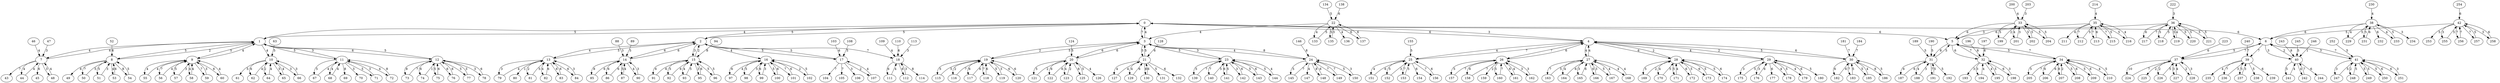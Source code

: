 strict digraph "" {
	0 -> 1	[label=5];
	0 -> 2	[label=5];
	0 -> 3	[label=7];
	0 -> 4	[label=6];
	0 -> 5	[label=6];
	0 -> 6	[label=6];
	1 -> 0	[label=4];
	1 -> 7	[label=4];
	1 -> 8	[label=5];
	1 -> 9	[label=5];
	1 -> 10	[label=4];
	1 -> 11	[label=5];
	1 -> 12	[label=6];
	2 -> 0	[label=5];
	2 -> 13	[label=4];
	2 -> 14	[label=6];
	2 -> 15	[label=3];
	2 -> 16	[label=4];
	2 -> 17	[label=5];
	2 -> 18	[label=7];
	3 -> 0	[label=4];
	3 -> 19	[label=2];
	3 -> 20	[label=6];
	3 -> 21	[label=5];
	3 -> 23	[label=5];
	3 -> 24	[label=4];
	4 -> 0	[label=3];
	4 -> 25	[label=4];
	4 -> 26	[label=7];
	4 -> 27	[label=4];
	4 -> 28	[label=6];
	4 -> 29	[label=4];
	4 -> 30	[label=5];
	5 -> 31	[label=8];
	5 -> 32	[label=6];
	5 -> 34	[label=5];
	6 -> 37	[label=5];
	6 -> 39	[label=7];
	6 -> 40	[label=3];
	6 -> 41	[label=3];
	7 -> 1	[label=6];
	7 -> 43	[label=7];
	7 -> 44	[label=4];
	7 -> 45	[label=6];
	7 -> 48	[label=3];
	8 -> 1	[label=2];
	8 -> 49	[label=6];
	8 -> 50	[label=7];
	8 -> 51	[label=5];
	8 -> 53	[label=4];
	8 -> 54	[label=8];
	9 -> 1	[label=4];
	9 -> 55	[label=4];
	9 -> 56	[label=7];
	9 -> 57	[label=5];
	9 -> 58	[label=4];
	9 -> 59	[label=7];
	9 -> 60	[label=6];
	10 -> 61	[label=5];
	10 -> 62	[label=6];
	10 -> 64	[label=2];
	10 -> 65	[label=5];
	10 -> 66	[label=3];
	11 -> 1	[label=3];
	11 -> 67	[label=5];
	11 -> 68	[label=4];
	11 -> 69	[label=8];
	11 -> 70	[label=3];
	11 -> 71	[label=5];
	11 -> 72	[label=4];
	12 -> 1	[label=5];
	12 -> 73	[label=8];
	12 -> 74	[label=6];
	12 -> 75	[label=5];
	12 -> 76	[label=6];
	12 -> 77	[label=5];
	12 -> 78	[label=3];
	13 -> 2	[label=5];
	13 -> 79	[label=3];
	13 -> 80	[label=1];
	13 -> 81	[label=2];
	13 -> 82	[label=4];
	13 -> 83	[label=6];
	13 -> 84	[label=6];
	14 -> 2	[label=6];
	14 -> 85	[label=8];
	14 -> 86	[label=6];
	14 -> 87	[label=5];
	14 -> 90	[label=4];
	15 -> 2	[label=2];
	15 -> 91	[label=6];
	15 -> 92	[label=5];
	15 -> 93	[label=4];
	15 -> 95	[label=3];
	15 -> 96	[label=5];
	16 -> 97	[label=6];
	16 -> 98	[label=5];
	16 -> 99	[label=6];
	16 -> 100	[label=5];
	16 -> 101	[label=7];
	16 -> 102	[label=2];
	17 -> 2	[label=5];
	17 -> 104	[label=7];
	17 -> 105	[label=7];
	17 -> 106	[label=3];
	17 -> 107	[label=2];
	18 -> 111	[label=6];
	18 -> 112	[label=6];
	18 -> 114	[label=8];
	19 -> 3	[label=5];
	19 -> 115	[label=5];
	19 -> 116	[label=2];
	19 -> 117	[label=6];
	19 -> 118	[label=7];
	19 -> 119	[label=5];
	19 -> 120	[label=6];
	20 -> 3	[label=6];
	20 -> 121	[label=5];
	20 -> 122	[label=6];
	20 -> 123	[label=4];
	20 -> 125	[label=6];
	20 -> 126	[label=4];
	21 -> 3	[label=5];
	21 -> 127	[label=4];
	21 -> 129	[label=4];
	21 -> 130	[label=8];
	21 -> 131	[label=5];
	21 -> 132	[label=6];
	22 -> 3	[label=4];
	22 -> 133	[label=4];
	22 -> 135	[label=5];
	22 -> 136	[label=4];
	22 -> 137	[label=6];
	23 -> 3	[label=3];
	23 -> 139	[label=5];
	23 -> 140	[label=7];
	23 -> 141	[label=6];
	23 -> 142	[label=3];
	23 -> 143	[label=5];
	23 -> 144	[label=5];
	24 -> 3	[label=8];
	24 -> 145	[label=5];
	24 -> 147	[label=4];
	24 -> 148	[label=8];
	24 -> 149	[label=7];
	24 -> 150	[label=5];
	25 -> 4	[label=7];
	25 -> 151	[label=4];
	25 -> 152	[label=5];
	25 -> 153	[label=7];
	25 -> 154	[label=6];
	25 -> 156	[label=7];
	26 -> 4	[label=6];
	26 -> 157	[label=5];
	26 -> 158	[label=6];
	26 -> 159	[label=2];
	26 -> 160	[label=5];
	26 -> 161	[label=6];
	26 -> 162	[label=3];
	27 -> 4	[label=4];
	27 -> 163	[label=7];
	27 -> 164	[label=4];
	27 -> 165	[label=3];
	27 -> 166	[label=6];
	27 -> 167	[label=5];
	27 -> 168	[label=4];
	28 -> 4	[label=2];
	28 -> 169	[label=5];
	28 -> 170	[label=4];
	28 -> 171	[label=5];
	28 -> 172	[label=6];
	28 -> 173	[label=6];
	28 -> 174	[label=5];
	29 -> 4	[label=2];
	29 -> 175	[label=3];
	29 -> 176	[label=3];
	29 -> 177	[label=6];
	29 -> 178	[label=4];
	29 -> 179	[label=4];
	29 -> 180	[label=5];
	30 -> 4	[label=6];
	30 -> 182	[label=6];
	30 -> 183	[label=7];
	30 -> 185	[label=5];
	30 -> 186	[label=8];
	31 -> 5	[label=5];
	31 -> 187	[label=6];
	31 -> 188	[label=4];
	31 -> 191	[label=7];
	31 -> 192	[label=5];
	32 -> 5	[label=7];
	32 -> 193	[label=3];
	32 -> 194	[label=3];
	32 -> 195	[label=4];
	32 -> 198	[label=6];
	33 -> 5	[label=6];
	33 -> 199	[label=5];
	33 -> 201	[label=4];
	33 -> 202	[label=5];
	33 -> 204	[label=5];
	34 -> 5	[label=7];
	34 -> 205	[label=5];
	34 -> 206	[label=6];
	34 -> 207	[label=8];
	34 -> 208	[label=5];
	34 -> 209	[label=5];
	34 -> 210	[label=4];
	35 -> 5	[label=3];
	35 -> 211	[label=6];
	35 -> 212	[label=7];
	35 -> 213	[label=7];
	35 -> 215	[label=7];
	35 -> 216	[label=5];
	36 -> 5	[label=6];
	36 -> 217	[label=6];
	36 -> 218	[label=5];
	36 -> 219	[label=5];
	36 -> 220	[label=5];
	36 -> 221	[label=5];
	37 -> 6	[label=7];
	37 -> 224	[label=10];
	37 -> 225	[label=2];
	37 -> 226	[label=2];
	37 -> 227	[label=3];
	37 -> 228	[label=2];
	38 -> 6	[label=6];
	38 -> 229	[label=4];
	38 -> 231	[label=5];
	38 -> 232	[label=6];
	38 -> 233	[label=4];
	38 -> 234	[label=3];
	39 -> 235	[label=4];
	39 -> 236	[label=7];
	39 -> 237	[label=5];
	39 -> 238	[label=5];
	39 -> 239	[label=6];
	40 -> 6	[label=2];
	40 -> 241	[label=5];
	40 -> 242	[label=4];
	40 -> 244	[label=6];
	41 -> 6	[label=7];
	41 -> 247	[label=3];
	41 -> 248	[label=2];
	41 -> 249	[label=5];
	41 -> 250	[label=5];
	41 -> 251	[label=6];
	42 -> 6	[label=5];
	42 -> 253	[label=5];
	42 -> 255	[label=3];
	42 -> 256	[label=7];
	42 -> 257	[label=7];
	42 -> 258	[label=3];
	44 -> 7	[label=4];
	46 -> 7	[label=4];
	47 -> 7	[label=3];
	48 -> 7	[label=4];
	50 -> 8	[label=5];
	51 -> 8	[label=3];
	52 -> 8	[label=6];
	53 -> 8	[label=6];
	54 -> 8	[label=5];
	55 -> 9	[label=4];
	56 -> 9	[label=4];
	57 -> 9	[label=3];
	58 -> 9	[label=4];
	59 -> 9	[label=3];
	60 -> 9	[label=4];
	62 -> 10	[label=4];
	63 -> 10	[label=5];
	64 -> 10	[label=4];
	65 -> 10	[label=4];
	66 -> 10	[label=3];
	67 -> 11	[label=4];
	68 -> 11	[label=4];
	71 -> 11	[label=3];
	72 -> 11	[label=8];
	73 -> 12	[label=7];
	74 -> 12	[label=1];
	75 -> 12	[label=6];
	76 -> 12	[label=6];
	77 -> 12	[label=3];
	78 -> 12	[label=6];
	79 -> 13	[label=4];
	81 -> 13	[label=5];
	82 -> 13	[label=6];
	83 -> 13	[label=6];
	84 -> 13	[label=3];
	85 -> 14	[label=6];
	86 -> 14	[label=6];
	87 -> 14	[label=4];
	88 -> 14	[label=3];
	89 -> 14	[label=5];
	90 -> 14	[label=3];
	91 -> 15	[label=6];
	92 -> 15	[label=6];
	93 -> 15	[label=5];
	94 -> 15	[label=8];
	95 -> 15	[label=6];
	96 -> 15	[label=5];
	97 -> 16	[label=4];
	98 -> 16	[label=5];
	99 -> 16	[label=3];
	100 -> 16	[label=6];
	101 -> 16	[label=6];
	102 -> 16	[label=5];
	103 -> 17	[label=6];
	107 -> 17	[label=4];
	108 -> 17	[label=5];
	109 -> 18	[label=4];
	110 -> 18	[label=6];
	111 -> 18	[label=4];
	112 -> 18	[label=3];
	113 -> 18	[label=3];
	115 -> 19	[label=5];
	116 -> 19	[label=7];
	117 -> 19	[label=6];
	118 -> 19	[label=6];
	119 -> 19	[label=3];
	120 -> 19	[label=6];
	121 -> 20	[label=2];
	122 -> 20	[label=6];
	123 -> 20	[label=2];
	124 -> 20	[label=5];
	125 -> 20	[label=5];
	127 -> 21	[label=4];
	128 -> 21	[label=6];
	129 -> 21	[label=6];
	130 -> 21	[label=6];
	133 -> 22	[label=5];
	134 -> 22	[label=5];
	135 -> 22	[label=3];
	137 -> 22	[label=6];
	138 -> 22	[label=6];
	139 -> 23	[label=7];
	140 -> 23	[label=5];
	141 -> 23	[label=5];
	142 -> 23	[label=6];
	143 -> 23	[label=6];
	144 -> 23	[label=4];
	145 -> 24	[label=7];
	146 -> 24	[label=8];
	148 -> 24	[label=6];
	149 -> 24	[label=7];
	150 -> 24	[label=3];
	151 -> 25	[label=6];
	152 -> 25	[label=3];
	153 -> 25	[label=5];
	155 -> 25	[label=5];
	156 -> 25	[label=6];
	157 -> 26	[label=7];
	158 -> 26	[label=7];
	160 -> 26	[label=7];
	161 -> 26	[label=4];
	162 -> 26	[label=3];
	163 -> 27	[label=5];
	164 -> 27	[label=6];
	165 -> 27	[label=6];
	166 -> 27	[label=3];
	167 -> 27	[label=4];
	168 -> 27	[label=4];
	169 -> 28	[label=2];
	170 -> 28	[label=5];
	171 -> 28	[label=4];
	172 -> 28	[label=5];
	173 -> 28	[label=5];
	174 -> 28	[label=6];
	175 -> 29	[label=5];
	176 -> 29	[label=6];
	178 -> 29	[label=5];
	179 -> 29	[label=6];
	181 -> 30	[label=7];
	182 -> 30	[label=6];
	183 -> 30	[label=5];
	184 -> 30	[label=7];
	185 -> 30	[label=4];
	186 -> 30	[label=5];
	187 -> 31	[label=6];
	188 -> 31	[label=3];
	189 -> 31	[label=5];
	190 -> 31	[label=5];
	191 -> 31	[label=5];
	194 -> 32	[label=4];
	195 -> 32	[label=5];
	196 -> 32	[label=8];
	197 -> 32	[label=6];
	198 -> 32	[label=3];
	199 -> 33	[label=2];
	200 -> 33	[label=4];
	201 -> 33	[label=3];
	202 -> 33	[label=5];
	203 -> 33	[label=3];
	204 -> 33	[label=5];
	205 -> 34	[label=7];
	206 -> 34	[label=6];
	207 -> 34	[label=2];
	208 -> 34	[label=6];
	209 -> 34	[label=6];
	210 -> 34	[label=5];
	212 -> 35	[label=5];
	213 -> 35	[label=6];
	214 -> 35	[label=4];
	215 -> 35	[label=5];
	216 -> 35	[label=4];
	217 -> 36	[label=7];
	218 -> 36	[label=5];
	219 -> 36	[label=4];
	220 -> 36	[label=5];
	221 -> 36	[label=5];
	222 -> 36	[label=3];
	223 -> 37	[label=6];
	224 -> 37	[label=7];
	226 -> 37	[label=5];
	227 -> 37	[label=4];
	228 -> 37	[label=3];
	229 -> 38	[label=5];
	230 -> 38	[label=4];
	231 -> 38	[label=6];
	233 -> 38	[label=5];
	236 -> 39	[label=3];
	237 -> 39	[label=3];
	240 -> 39	[label=7];
	241 -> 40	[label=4];
	242 -> 40	[label=7];
	243 -> 40	[label=8];
	245 -> 40	[label=5];
	246 -> 40	[label=1];
	247 -> 41	[label=5];
	248 -> 41	[label=5];
	249 -> 41	[label=5];
	250 -> 41	[label=6];
	251 -> 41	[label=3];
	252 -> 41	[label=5];
	254 -> 42	[label=6];
	255 -> 42	[label=5];
	256 -> 42	[label=7];
	257 -> 42	[label=5];
	258 -> 42	[label=6];
}
